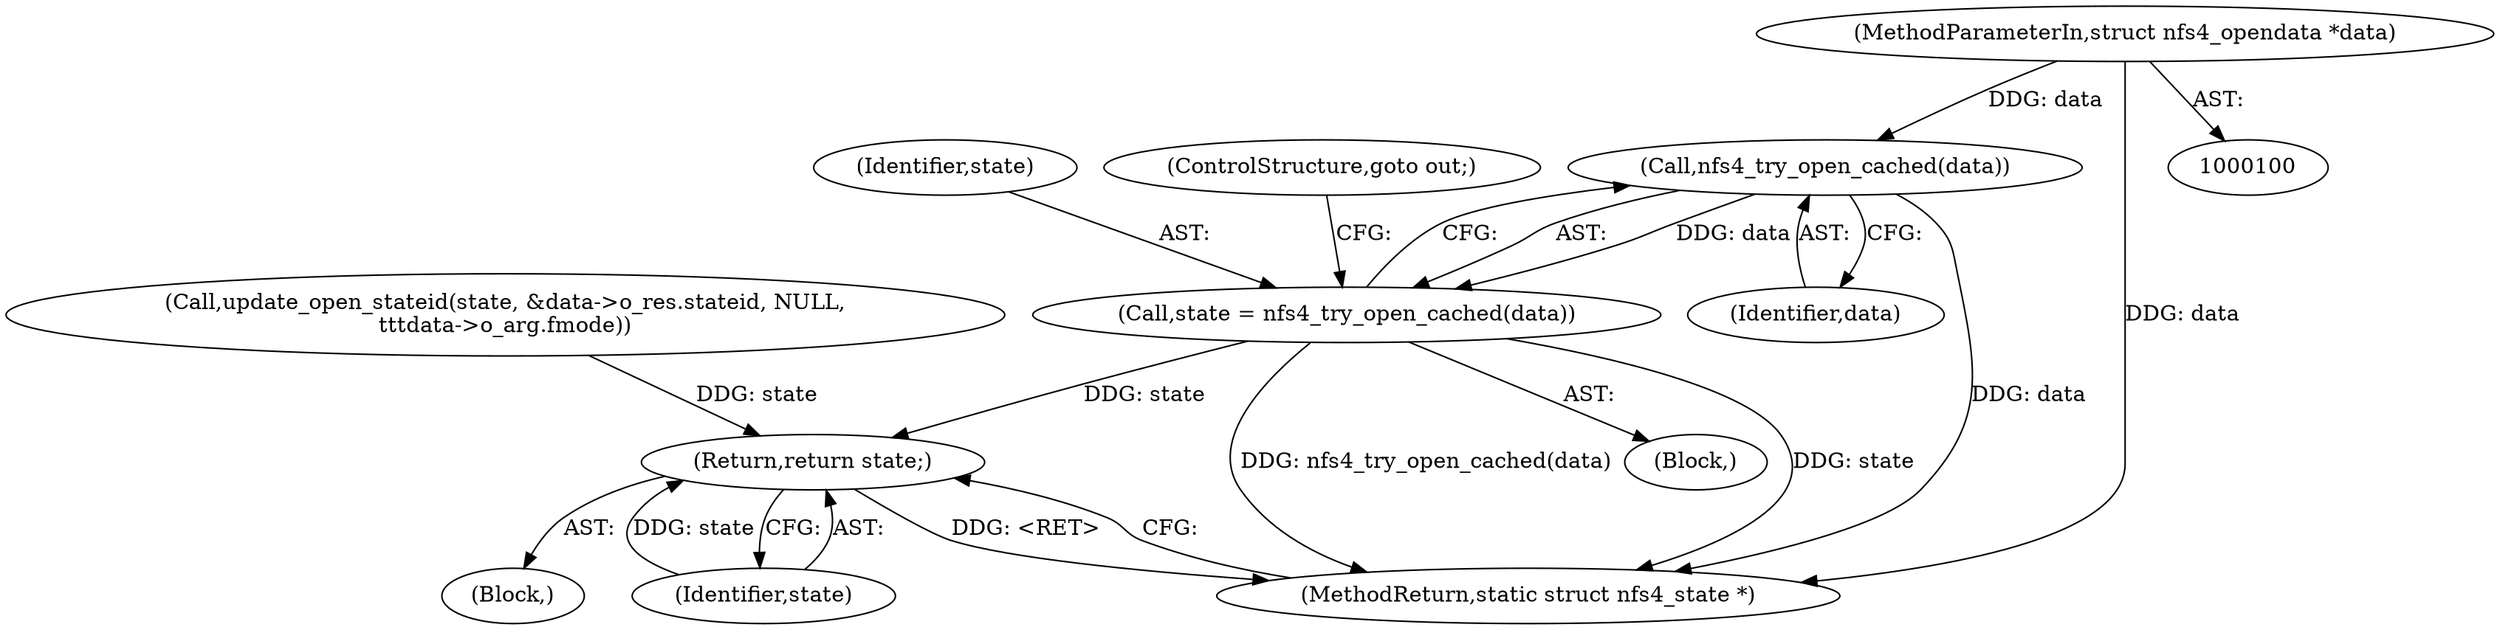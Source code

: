 digraph "0_linux_dc0b027dfadfcb8a5504f7d8052754bf8d501ab9_18@API" {
"1000118" [label="(Call,nfs4_try_open_cached(data))"];
"1000101" [label="(MethodParameterIn,struct nfs4_opendata *data)"];
"1000116" [label="(Call,state = nfs4_try_open_cached(data))"];
"1000258" [label="(Return,return state;)"];
"1000258" [label="(Return,return state;)"];
"1000241" [label="(Call,update_open_stateid(state, &data->o_res.stateid, NULL,\n\t\t\tdata->o_arg.fmode))"];
"1000118" [label="(Call,nfs4_try_open_cached(data))"];
"1000116" [label="(Call,state = nfs4_try_open_cached(data))"];
"1000117" [label="(Identifier,state)"];
"1000267" [label="(MethodReturn,static struct nfs4_state *)"];
"1000120" [label="(ControlStructure,goto out;)"];
"1000119" [label="(Identifier,data)"];
"1000102" [label="(Block,)"];
"1000259" [label="(Identifier,state)"];
"1000115" [label="(Block,)"];
"1000101" [label="(MethodParameterIn,struct nfs4_opendata *data)"];
"1000118" -> "1000116"  [label="AST: "];
"1000118" -> "1000119"  [label="CFG: "];
"1000119" -> "1000118"  [label="AST: "];
"1000116" -> "1000118"  [label="CFG: "];
"1000118" -> "1000267"  [label="DDG: data"];
"1000118" -> "1000116"  [label="DDG: data"];
"1000101" -> "1000118"  [label="DDG: data"];
"1000101" -> "1000100"  [label="AST: "];
"1000101" -> "1000267"  [label="DDG: data"];
"1000116" -> "1000115"  [label="AST: "];
"1000117" -> "1000116"  [label="AST: "];
"1000120" -> "1000116"  [label="CFG: "];
"1000116" -> "1000267"  [label="DDG: nfs4_try_open_cached(data)"];
"1000116" -> "1000267"  [label="DDG: state"];
"1000116" -> "1000258"  [label="DDG: state"];
"1000258" -> "1000102"  [label="AST: "];
"1000258" -> "1000259"  [label="CFG: "];
"1000259" -> "1000258"  [label="AST: "];
"1000267" -> "1000258"  [label="CFG: "];
"1000258" -> "1000267"  [label="DDG: <RET>"];
"1000259" -> "1000258"  [label="DDG: state"];
"1000241" -> "1000258"  [label="DDG: state"];
}
